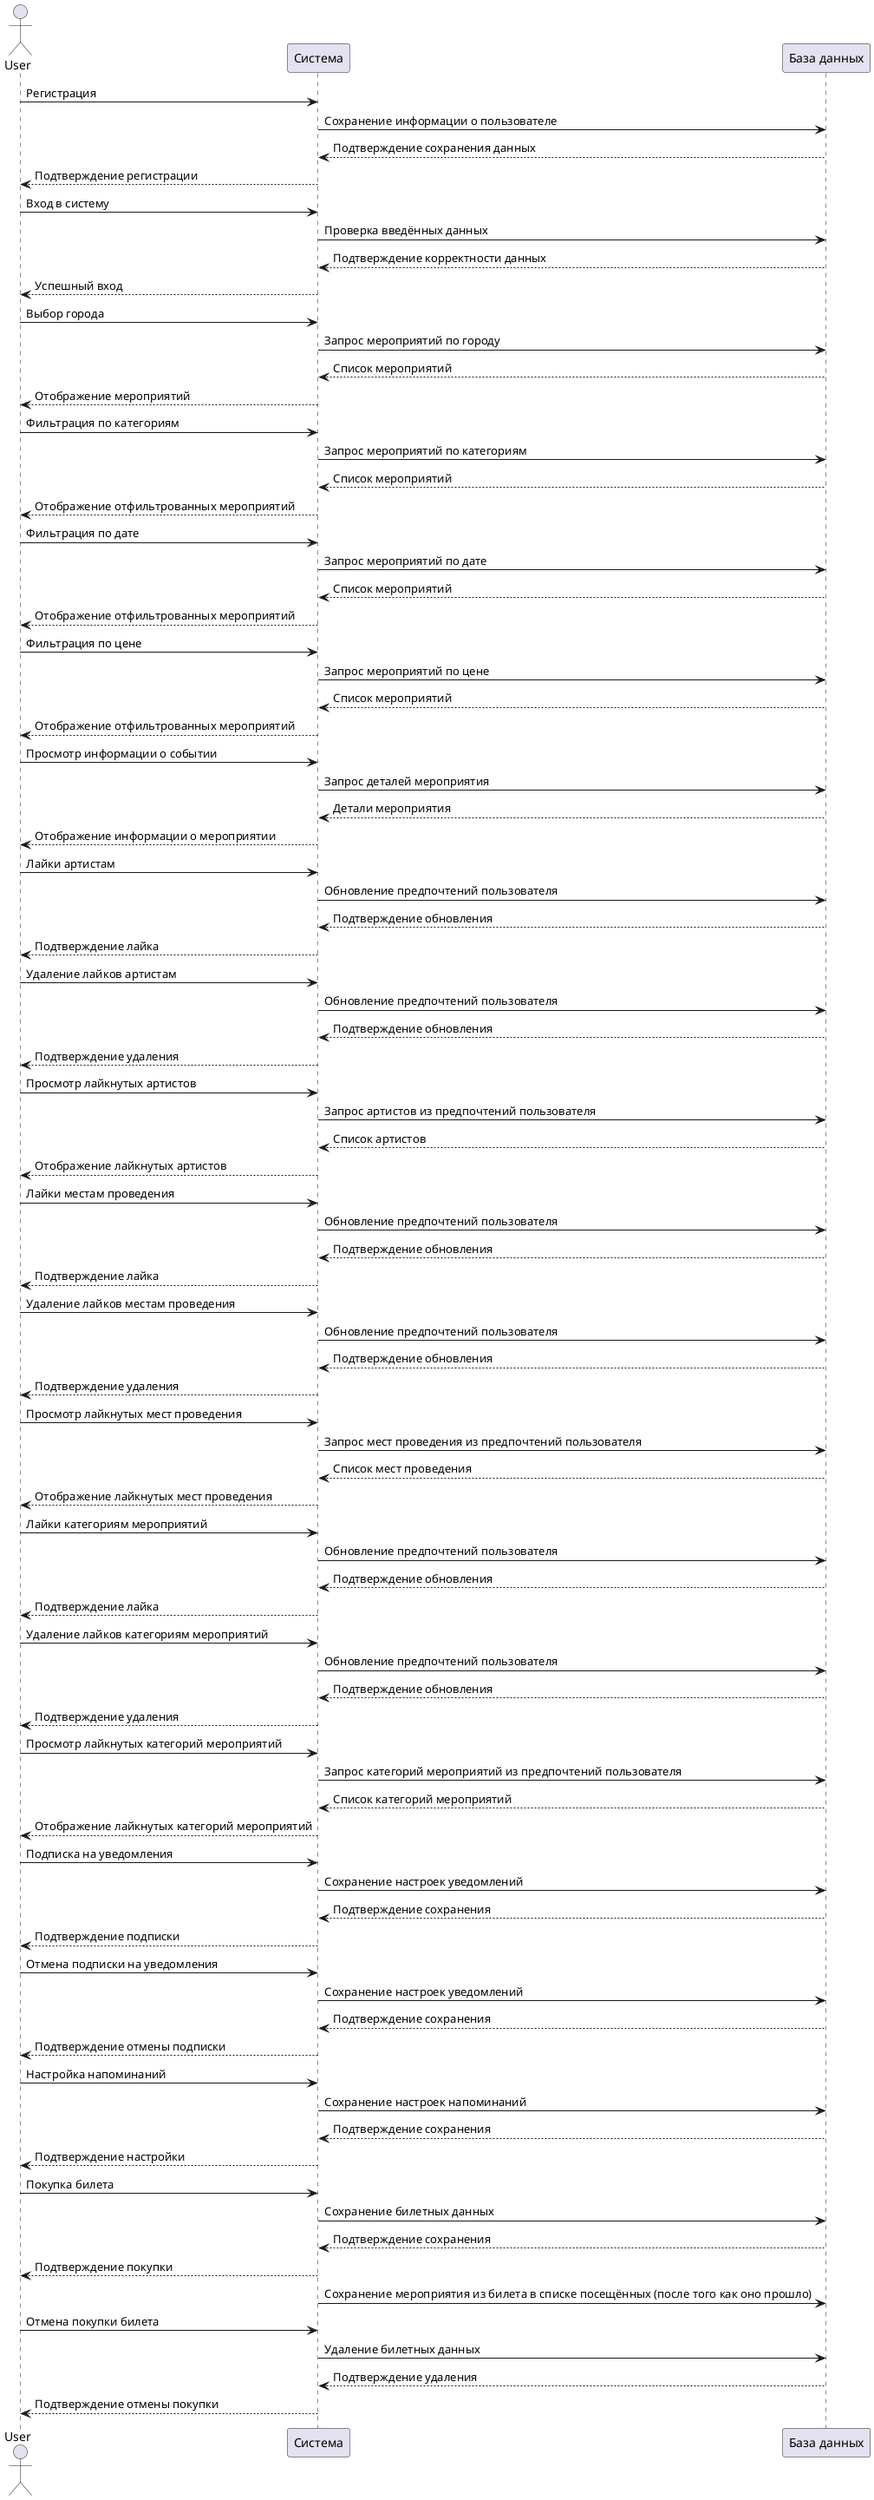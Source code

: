@startuml

actor User
participant "Система" as System
participant "База данных" as Database

User -> System: Регистрация
System -> Database: Сохранение информации о пользователе
Database --> System: Подтверждение сохранения данных
System --> User: Подтверждение регистрации

User -> System: Вход в систему
System -> Database: Проверка введённых данных
Database --> System: Подтверждение корректности данных
System --> User: Успешный вход

User -> System: Выбор города
System -> Database: Запрос мероприятий по городу
Database --> System: Список мероприятий
System --> User: Отображение мероприятий

User -> System: Фильтрация по категориям
System -> Database: Запрос мероприятий по категориям
Database --> System: Список мероприятий
System --> User: Отображение отфильтрованных мероприятий

User -> System: Фильтрация по дате
System -> Database: Запрос мероприятий по дате
Database --> System: Список мероприятий
System --> User: Отображение отфильтрованных мероприятий

User -> System: Фильтрация по цене
System -> Database: Запрос мероприятий по цене
Database --> System: Список мероприятий
System --> User: Отображение отфильтрованных мероприятий

User -> System: Просмотр информации о событии
System -> Database: Запрос деталей мероприятия
Database --> System: Детали мероприятия
System --> User: Отображение информации о мероприятии

User -> System: Лайки артистам
System -> Database: Обновление предпочтений пользователя
Database --> System: Подтверждение обновления
System --> User: Подтверждение лайка

User -> System: Удаление лайков артистам
System -> Database: Обновление предпочтений пользователя
Database --> System: Подтверждение обновления
System --> User: Подтверждение удаления

User -> System: Просмотр лайкнутых артистов
System -> Database: Запрос артистов из предпочтений пользователя
Database --> System: Список артистов
System --> User: Отображение лайкнутых артистов

User -> System: Лайки местам проведения
System -> Database: Обновление предпочтений пользователя
Database --> System: Подтверждение обновления
System --> User: Подтверждение лайка

User -> System: Удаление лайков местам проведения
System -> Database: Обновление предпочтений пользователя
Database --> System: Подтверждение обновления
System --> User: Подтверждение удаления

User -> System: Просмотр лайкнутых мест проведения
System -> Database: Запрос мест проведения из предпочтений пользователя
Database --> System: Список мест проведения
System --> User: Отображение лайкнутых мест проведения

User -> System: Лайки категориям мероприятий
System -> Database: Обновление предпочтений пользователя
Database --> System: Подтверждение обновления
System --> User: Подтверждение лайка

User -> System: Удаление лайков категориям мероприятий
System -> Database: Обновление предпочтений пользователя
Database --> System: Подтверждение обновления
System --> User: Подтверждение удаления

User -> System: Просмотр лайкнутых категорий мероприятий
System -> Database: Запрос категорий мероприятий из предпочтений пользователя
Database --> System: Список категорий мероприятий
System --> User: Отображение лайкнутых категорий мероприятий

User -> System: Подписка на уведомления
System -> Database: Сохранение настроек уведомлений
Database --> System: Подтверждение сохранения
System --> User: Подтверждение подписки

User -> System: Отмена подписки на уведомления
System -> Database: Сохранение настроек уведомлений
Database --> System: Подтверждение сохранения
System --> User: Подтверждение отмены подписки

User -> System: Настройка напоминаний
System -> Database: Сохранение настроек напоминаний
Database --> System: Подтверждение сохранения
System --> User: Подтверждение настройки

User -> System: Покупка билета
System -> Database: Сохранение билетных данных
Database --> System: Подтверждение сохранения
System --> User: Подтверждение покупки
System -> Database: Сохранение мероприятия из билета в списке посещённых (после того как оно прошло)

User -> System: Отмена покупки билета
System -> Database: Удаление билетных данных
Database --> System: Подтверждение удаления
System --> User: Подтверждение отмены покупки

@enduml